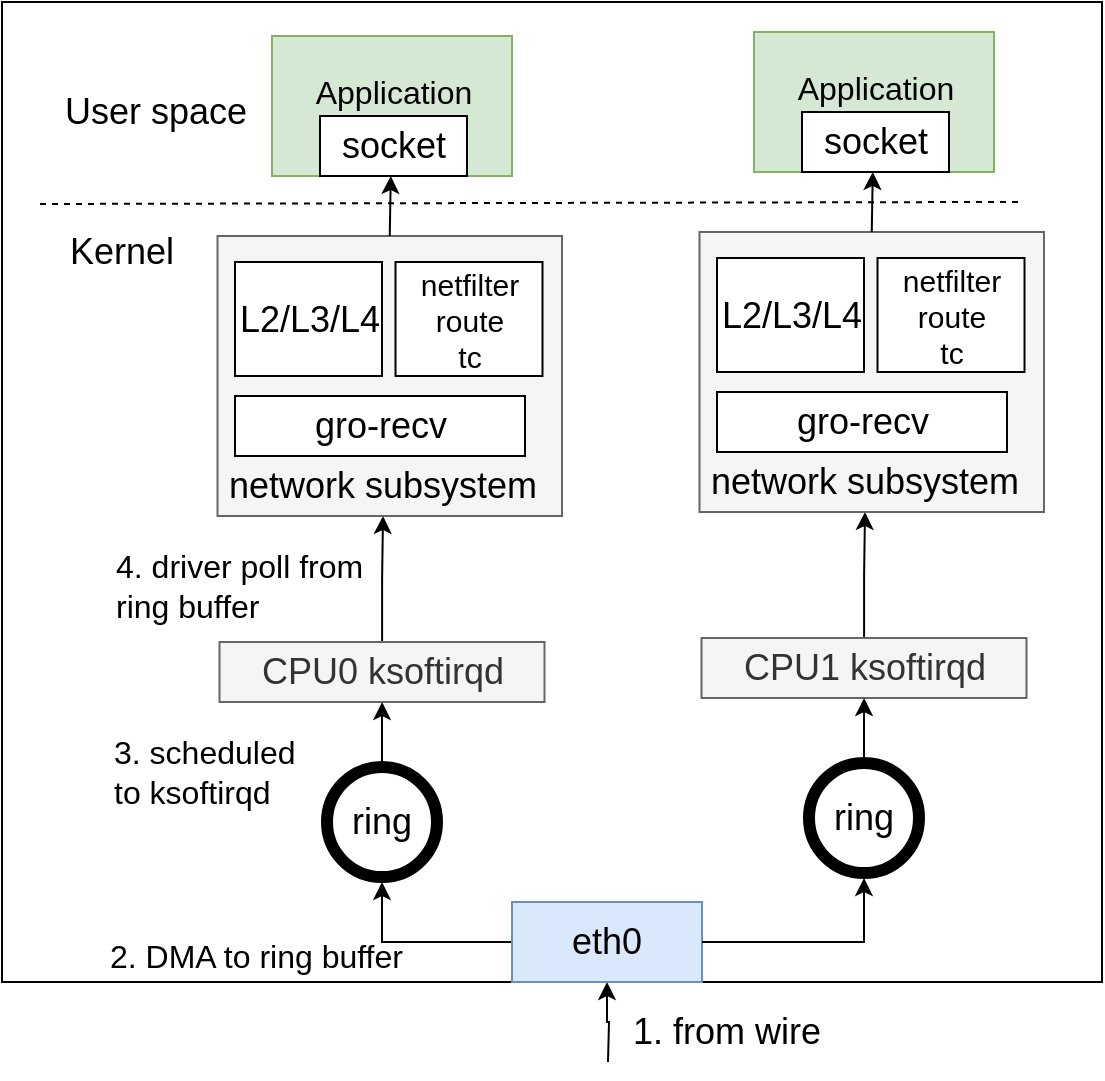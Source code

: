 <mxfile version="15.4.0" type="device"><diagram id="gF99GIqJgQHI1jcHPipy" name="Page-1"><mxGraphModel dx="946" dy="1717" grid="1" gridSize="10" guides="1" tooltips="1" connect="1" arrows="1" fold="1" page="1" pageScale="1" pageWidth="850" pageHeight="1100" math="0" shadow="0"><root><mxCell id="0"/><mxCell id="1" parent="0"/><mxCell id="JmzmQPdBzWT-KQ-qvjVM-1" value="" style="rounded=0;whiteSpace=wrap;html=1;" vertex="1" parent="1"><mxGeometry x="110" y="-70" width="550" height="490" as="geometry"/></mxCell><mxCell id="JmzmQPdBzWT-KQ-qvjVM-13" style="edgeStyle=orthogonalEdgeStyle;rounded=0;orthogonalLoop=1;jettySize=auto;html=1;entryX=0.5;entryY=1;entryDx=0;entryDy=0;fontSize=18;startArrow=none;startFill=0;endArrow=classic;endFill=1;" edge="1" parent="1" source="JmzmQPdBzWT-KQ-qvjVM-2" target="JmzmQPdBzWT-KQ-qvjVM-10"><mxGeometry relative="1" as="geometry"/></mxCell><mxCell id="JmzmQPdBzWT-KQ-qvjVM-14" style="edgeStyle=orthogonalEdgeStyle;rounded=0;orthogonalLoop=1;jettySize=auto;html=1;fontSize=18;startArrow=none;startFill=0;endArrow=classic;endFill=1;" edge="1" parent="1" target="JmzmQPdBzWT-KQ-qvjVM-2"><mxGeometry relative="1" as="geometry"><mxPoint x="413" y="460" as="sourcePoint"/></mxGeometry></mxCell><mxCell id="JmzmQPdBzWT-KQ-qvjVM-2" value="eth0" style="rounded=0;whiteSpace=wrap;html=1;fontSize=18;fillColor=#dae8fc;strokeColor=#6c8ebf;" vertex="1" parent="1"><mxGeometry x="365" y="380" width="95" height="40" as="geometry"/></mxCell><mxCell id="JmzmQPdBzWT-KQ-qvjVM-6" value="1. from wire" style="text;html=1;strokeColor=none;fillColor=none;align=center;verticalAlign=middle;whiteSpace=wrap;rounded=0;fontSize=18;" vertex="1" parent="1"><mxGeometry x="410" y="430" width="125" height="30" as="geometry"/></mxCell><mxCell id="JmzmQPdBzWT-KQ-qvjVM-26" style="edgeStyle=orthogonalEdgeStyle;rounded=0;orthogonalLoop=1;jettySize=auto;html=1;entryX=0.5;entryY=1;entryDx=0;entryDy=0;fontSize=18;startArrow=none;startFill=0;endArrow=classic;endFill=1;" edge="1" parent="1" source="JmzmQPdBzWT-KQ-qvjVM-8" target="JmzmQPdBzWT-KQ-qvjVM-23"><mxGeometry relative="1" as="geometry"/></mxCell><mxCell id="JmzmQPdBzWT-KQ-qvjVM-8" value="CPU0 ksoftirqd" style="rounded=0;whiteSpace=wrap;html=1;fontSize=18;fillColor=#f5f5f5;strokeColor=#666666;fontColor=#333333;" vertex="1" parent="1"><mxGeometry x="218.75" y="250" width="162.5" height="30" as="geometry"/></mxCell><mxCell id="JmzmQPdBzWT-KQ-qvjVM-15" style="edgeStyle=orthogonalEdgeStyle;rounded=0;orthogonalLoop=1;jettySize=auto;html=1;fontSize=18;startArrow=none;startFill=0;endArrow=classic;endFill=1;exitX=0.5;exitY=0;exitDx=0;exitDy=0;" edge="1" parent="1" source="JmzmQPdBzWT-KQ-qvjVM-10" target="JmzmQPdBzWT-KQ-qvjVM-8"><mxGeometry relative="1" as="geometry"><mxPoint x="280" y="310" as="sourcePoint"/></mxGeometry></mxCell><mxCell id="JmzmQPdBzWT-KQ-qvjVM-16" value="2. DMA to ring buffer" style="text;html=1;strokeColor=none;fillColor=none;align=left;verticalAlign=middle;whiteSpace=wrap;rounded=0;fontSize=16;" vertex="1" parent="1"><mxGeometry x="162" y="392" width="152" height="30" as="geometry"/></mxCell><mxCell id="JmzmQPdBzWT-KQ-qvjVM-10" value="" style="ellipse;whiteSpace=wrap;html=1;aspect=fixed;rounded=0;fontSize=18;fillColor=#000000;" vertex="1" parent="1"><mxGeometry x="270" y="310" width="60" height="60" as="geometry"/></mxCell><mxCell id="JmzmQPdBzWT-KQ-qvjVM-11" value="ring" style="ellipse;whiteSpace=wrap;html=1;aspect=fixed;rounded=0;fontSize=18;" vertex="1" parent="1"><mxGeometry x="275" y="315" width="50" height="50" as="geometry"/></mxCell><mxCell id="JmzmQPdBzWT-KQ-qvjVM-18" value="3. scheduled to ksoftirqd" style="text;html=1;strokeColor=none;fillColor=none;align=left;verticalAlign=middle;whiteSpace=wrap;rounded=0;fontSize=16;" vertex="1" parent="1"><mxGeometry x="164" y="300" width="110" height="30" as="geometry"/></mxCell><mxCell id="JmzmQPdBzWT-KQ-qvjVM-21" value="" style="rounded=0;whiteSpace=wrap;html=1;fontSize=18;fillColor=#f5f5f5;strokeColor=#666666;fontColor=#333333;" vertex="1" parent="1"><mxGeometry x="217.75" y="47" width="172.25" height="140" as="geometry"/></mxCell><mxCell id="JmzmQPdBzWT-KQ-qvjVM-23" value="network subsystem" style="text;html=1;strokeColor=none;fillColor=none;align=center;verticalAlign=middle;whiteSpace=wrap;rounded=0;fontSize=18;" vertex="1" parent="1"><mxGeometry x="218" y="157" width="165" height="30" as="geometry"/></mxCell><mxCell id="JmzmQPdBzWT-KQ-qvjVM-24" value="gro-recv" style="rounded=0;whiteSpace=wrap;html=1;fontSize=18;" vertex="1" parent="1"><mxGeometry x="226.5" y="127" width="145" height="30" as="geometry"/></mxCell><mxCell id="JmzmQPdBzWT-KQ-qvjVM-25" value="L2/L3/L4" style="rounded=0;whiteSpace=wrap;html=1;fontSize=18;" vertex="1" parent="1"><mxGeometry x="226.5" y="60" width="73.5" height="57" as="geometry"/></mxCell><mxCell id="JmzmQPdBzWT-KQ-qvjVM-27" value="4. driver poll from ring buffer" style="text;html=1;strokeColor=none;fillColor=none;align=left;verticalAlign=middle;whiteSpace=wrap;rounded=0;fontSize=16;" vertex="1" parent="1"><mxGeometry x="164.75" y="207" width="142" height="30" as="geometry"/></mxCell><mxCell id="JmzmQPdBzWT-KQ-qvjVM-28" value="netfilter&lt;br style=&quot;font-size: 15px;&quot;&gt;route&lt;br style=&quot;font-size: 15px;&quot;&gt;tc" style="rounded=0;whiteSpace=wrap;html=1;fontSize=15;" vertex="1" parent="1"><mxGeometry x="306.75" y="60" width="73.5" height="57" as="geometry"/></mxCell><mxCell id="JmzmQPdBzWT-KQ-qvjVM-29" value="" style="endArrow=none;html=1;rounded=0;fontSize=15;dashed=1;entryX=0.927;entryY=0.204;entryDx=0;entryDy=0;entryPerimeter=0;" edge="1" parent="1" target="JmzmQPdBzWT-KQ-qvjVM-1"><mxGeometry width="50" height="50" relative="1" as="geometry"><mxPoint x="129" y="31" as="sourcePoint"/><mxPoint x="410" y="30" as="targetPoint"/></mxGeometry></mxCell><mxCell id="JmzmQPdBzWT-KQ-qvjVM-30" value="User space" style="text;html=1;strokeColor=none;fillColor=none;align=center;verticalAlign=middle;whiteSpace=wrap;rounded=0;fontSize=18;" vertex="1" parent="1"><mxGeometry x="140" y="-30" width="93.5" height="30" as="geometry"/></mxCell><mxCell id="JmzmQPdBzWT-KQ-qvjVM-31" value="Kernel" style="text;html=1;strokeColor=none;fillColor=none;align=center;verticalAlign=middle;whiteSpace=wrap;rounded=0;fontSize=18;" vertex="1" parent="1"><mxGeometry x="130" y="40" width="80" height="30" as="geometry"/></mxCell><mxCell id="JmzmQPdBzWT-KQ-qvjVM-36" style="edgeStyle=none;rounded=0;orthogonalLoop=1;jettySize=auto;html=1;fontSize=16;startArrow=none;startFill=0;endArrow=classic;endFill=1;exitX=0.5;exitY=0;exitDx=0;exitDy=0;" edge="1" parent="1" source="JmzmQPdBzWT-KQ-qvjVM-21" target="JmzmQPdBzWT-KQ-qvjVM-32"><mxGeometry relative="1" as="geometry"/></mxCell><mxCell id="JmzmQPdBzWT-KQ-qvjVM-32" value="" style="rounded=0;whiteSpace=wrap;html=1;fillColor=#d5e8d4;fontSize=16;align=left;strokeColor=#82b366;" vertex="1" parent="1"><mxGeometry x="245" y="-53" width="120" height="70" as="geometry"/></mxCell><mxCell id="JmzmQPdBzWT-KQ-qvjVM-34" value="socket" style="rounded=0;whiteSpace=wrap;html=1;fontSize=18;" vertex="1" parent="1"><mxGeometry x="269" y="-13" width="73.5" height="30" as="geometry"/></mxCell><mxCell id="JmzmQPdBzWT-KQ-qvjVM-35" value="Application" style="text;html=1;strokeColor=none;fillColor=none;align=center;verticalAlign=middle;whiteSpace=wrap;rounded=0;fontSize=16;" vertex="1" parent="1"><mxGeometry x="276" y="-40" width="60" height="30" as="geometry"/></mxCell><mxCell id="JmzmQPdBzWT-KQ-qvjVM-37" style="edgeStyle=orthogonalEdgeStyle;rounded=0;orthogonalLoop=1;jettySize=auto;html=1;entryX=0.5;entryY=1;entryDx=0;entryDy=0;fontSize=18;startArrow=none;startFill=0;endArrow=classic;endFill=1;exitX=1;exitY=0.5;exitDx=0;exitDy=0;" edge="1" parent="1" target="JmzmQPdBzWT-KQ-qvjVM-42" source="JmzmQPdBzWT-KQ-qvjVM-2"><mxGeometry relative="1" as="geometry"><mxPoint x="645" y="398" as="sourcePoint"/></mxGeometry></mxCell><mxCell id="JmzmQPdBzWT-KQ-qvjVM-38" style="edgeStyle=orthogonalEdgeStyle;rounded=0;orthogonalLoop=1;jettySize=auto;html=1;entryX=0.5;entryY=1;entryDx=0;entryDy=0;fontSize=18;startArrow=none;startFill=0;endArrow=classic;endFill=1;" edge="1" parent="1" source="JmzmQPdBzWT-KQ-qvjVM-39" target="JmzmQPdBzWT-KQ-qvjVM-46"><mxGeometry relative="1" as="geometry"/></mxCell><mxCell id="JmzmQPdBzWT-KQ-qvjVM-39" value="CPU1 ksoftirqd" style="rounded=0;whiteSpace=wrap;html=1;fontSize=18;fillColor=#f5f5f5;strokeColor=#666666;fontColor=#333333;" vertex="1" parent="1"><mxGeometry x="459.75" y="248" width="162.5" height="30" as="geometry"/></mxCell><mxCell id="JmzmQPdBzWT-KQ-qvjVM-40" style="edgeStyle=orthogonalEdgeStyle;rounded=0;orthogonalLoop=1;jettySize=auto;html=1;fontSize=18;startArrow=none;startFill=0;endArrow=classic;endFill=1;exitX=0.5;exitY=0;exitDx=0;exitDy=0;" edge="1" parent="1" source="JmzmQPdBzWT-KQ-qvjVM-42" target="JmzmQPdBzWT-KQ-qvjVM-39"><mxGeometry relative="1" as="geometry"><mxPoint x="521" y="308" as="sourcePoint"/></mxGeometry></mxCell><mxCell id="JmzmQPdBzWT-KQ-qvjVM-42" value="" style="ellipse;whiteSpace=wrap;html=1;aspect=fixed;rounded=0;fontSize=18;fillColor=#000000;" vertex="1" parent="1"><mxGeometry x="511" y="308" width="60" height="60" as="geometry"/></mxCell><mxCell id="JmzmQPdBzWT-KQ-qvjVM-43" value="ring" style="ellipse;whiteSpace=wrap;html=1;aspect=fixed;rounded=0;fontSize=18;" vertex="1" parent="1"><mxGeometry x="516" y="313" width="50" height="50" as="geometry"/></mxCell><mxCell id="JmzmQPdBzWT-KQ-qvjVM-45" value="" style="rounded=0;whiteSpace=wrap;html=1;fontSize=18;fillColor=#f5f5f5;strokeColor=#666666;fontColor=#333333;" vertex="1" parent="1"><mxGeometry x="458.75" y="45" width="172.25" height="140" as="geometry"/></mxCell><mxCell id="JmzmQPdBzWT-KQ-qvjVM-46" value="network subsystem" style="text;html=1;strokeColor=none;fillColor=none;align=center;verticalAlign=middle;whiteSpace=wrap;rounded=0;fontSize=18;" vertex="1" parent="1"><mxGeometry x="459" y="155" width="165" height="30" as="geometry"/></mxCell><mxCell id="JmzmQPdBzWT-KQ-qvjVM-47" value="gro-recv" style="rounded=0;whiteSpace=wrap;html=1;fontSize=18;" vertex="1" parent="1"><mxGeometry x="467.5" y="125" width="145" height="30" as="geometry"/></mxCell><mxCell id="JmzmQPdBzWT-KQ-qvjVM-48" value="L2/L3/L4" style="rounded=0;whiteSpace=wrap;html=1;fontSize=18;" vertex="1" parent="1"><mxGeometry x="467.5" y="58" width="73.5" height="57" as="geometry"/></mxCell><mxCell id="JmzmQPdBzWT-KQ-qvjVM-50" value="netfilter&lt;br style=&quot;font-size: 15px;&quot;&gt;route&lt;br style=&quot;font-size: 15px;&quot;&gt;tc" style="rounded=0;whiteSpace=wrap;html=1;fontSize=15;" vertex="1" parent="1"><mxGeometry x="547.75" y="58" width="73.5" height="57" as="geometry"/></mxCell><mxCell id="JmzmQPdBzWT-KQ-qvjVM-53" style="edgeStyle=none;rounded=0;orthogonalLoop=1;jettySize=auto;html=1;fontSize=16;startArrow=none;startFill=0;endArrow=classic;endFill=1;exitX=0.5;exitY=0;exitDx=0;exitDy=0;" edge="1" parent="1" source="JmzmQPdBzWT-KQ-qvjVM-45" target="JmzmQPdBzWT-KQ-qvjVM-54"><mxGeometry relative="1" as="geometry"/></mxCell><mxCell id="JmzmQPdBzWT-KQ-qvjVM-54" value="" style="rounded=0;whiteSpace=wrap;html=1;fillColor=#d5e8d4;fontSize=16;align=left;strokeColor=#82b366;" vertex="1" parent="1"><mxGeometry x="486" y="-55" width="120" height="70" as="geometry"/></mxCell><mxCell id="JmzmQPdBzWT-KQ-qvjVM-55" value="socket" style="rounded=0;whiteSpace=wrap;html=1;fontSize=18;" vertex="1" parent="1"><mxGeometry x="510" y="-15" width="73.5" height="30" as="geometry"/></mxCell><mxCell id="JmzmQPdBzWT-KQ-qvjVM-56" value="Application" style="text;html=1;strokeColor=none;fillColor=none;align=center;verticalAlign=middle;whiteSpace=wrap;rounded=0;fontSize=16;" vertex="1" parent="1"><mxGeometry x="517" y="-42" width="60" height="30" as="geometry"/></mxCell></root></mxGraphModel></diagram></mxfile>